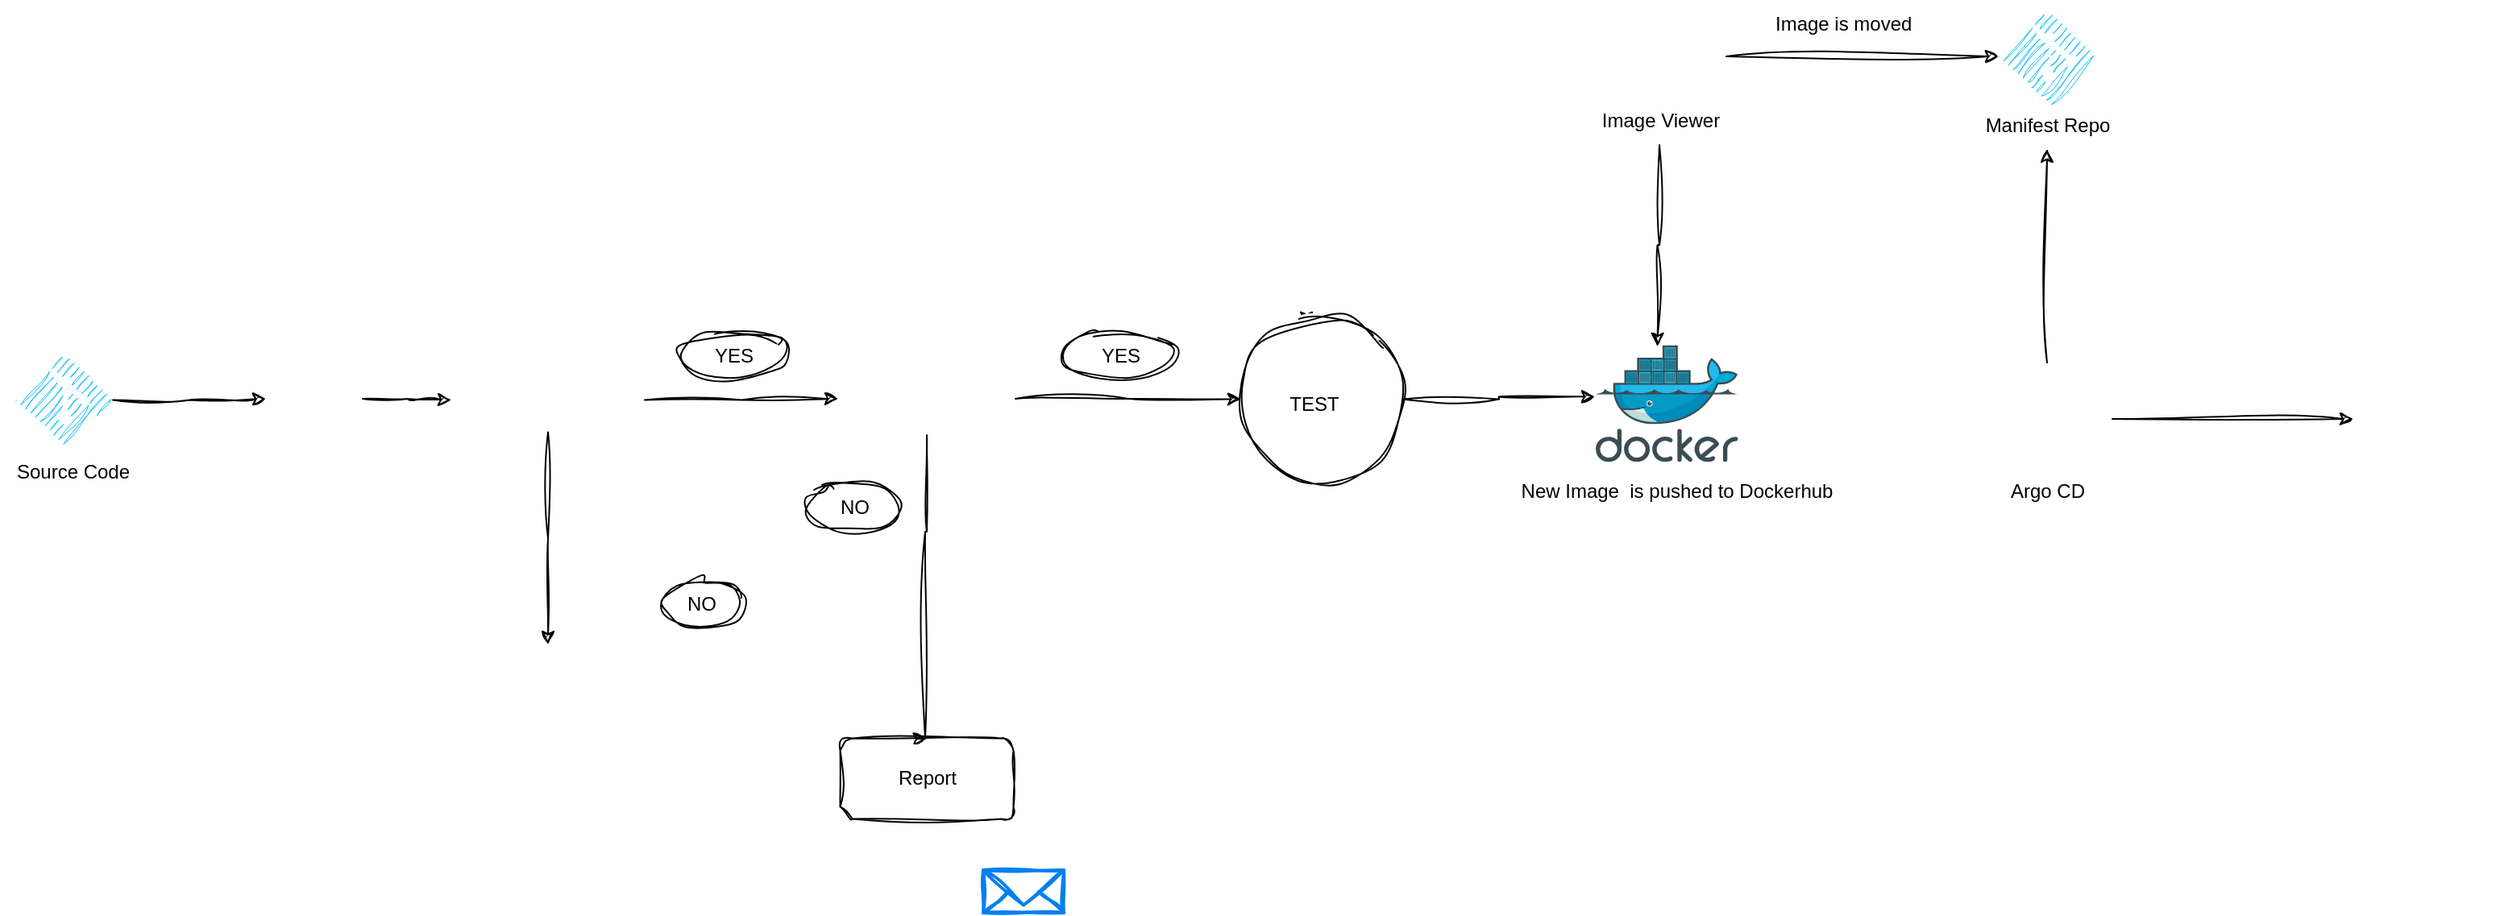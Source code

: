<mxfile version="23.1.6" type="github">
  <diagram name="Page-1" id="ruGSXpH6hNmUqBegpQUL">
    <mxGraphModel dx="2072" dy="1016" grid="1" gridSize="10" guides="1" tooltips="1" connect="1" arrows="1" fold="1" page="1" pageScale="1" pageWidth="1100" pageHeight="850" math="0" shadow="0">
      <root>
        <mxCell id="0" />
        <mxCell id="1" parent="0" />
        <mxCell id="cS_QLraRznQ9-2GYWOZA-15" style="edgeStyle=orthogonalEdgeStyle;rounded=0;sketch=1;hachureGap=4;jiggle=2;curveFitting=1;orthogonalLoop=1;jettySize=auto;html=1;" edge="1" parent="1" source="cS_QLraRznQ9-2GYWOZA-1" target="cS_QLraRznQ9-2GYWOZA-2">
          <mxGeometry relative="1" as="geometry" />
        </mxCell>
        <mxCell id="cS_QLraRznQ9-2GYWOZA-1" value="" style="shape=image;verticalLabelPosition=bottom;verticalAlign=top;imageAspect=0;image=https://www.jenkins.io/images/logos/jenkins/jenkins.png;sketch=1;hachureGap=4;jiggle=2;curveFitting=1;" vertex="1" parent="1">
          <mxGeometry x="165" y="297.5" width="60" height="60" as="geometry" />
        </mxCell>
        <mxCell id="cS_QLraRznQ9-2GYWOZA-16" style="edgeStyle=orthogonalEdgeStyle;rounded=0;sketch=1;hachureGap=4;jiggle=2;curveFitting=1;orthogonalLoop=1;jettySize=auto;html=1;entryX=0;entryY=0.5;entryDx=0;entryDy=0;" edge="1" parent="1" source="cS_QLraRznQ9-2GYWOZA-2" target="cS_QLraRznQ9-2GYWOZA-3">
          <mxGeometry relative="1" as="geometry" />
        </mxCell>
        <mxCell id="cS_QLraRznQ9-2GYWOZA-61" style="edgeStyle=orthogonalEdgeStyle;rounded=0;sketch=1;hachureGap=4;jiggle=2;curveFitting=1;orthogonalLoop=1;jettySize=auto;html=1;" edge="1" parent="1" source="cS_QLraRznQ9-2GYWOZA-2">
          <mxGeometry relative="1" as="geometry">
            <mxPoint x="340" y="480" as="targetPoint" />
          </mxGeometry>
        </mxCell>
        <mxCell id="cS_QLraRznQ9-2GYWOZA-2" value="" style="shape=image;verticalLabelPosition=bottom;verticalAlign=top;imageAspect=0;image=https://upload.wikimedia.org/wikipedia/commons/f/f5/Maven_logo.gif;sketch=1;hachureGap=4;jiggle=2;curveFitting=1;" vertex="1" parent="1">
          <mxGeometry x="280" y="308.2" width="120" height="40" as="geometry" />
        </mxCell>
        <mxCell id="cS_QLraRznQ9-2GYWOZA-18" style="edgeStyle=orthogonalEdgeStyle;rounded=0;sketch=1;hachureGap=4;jiggle=2;curveFitting=1;orthogonalLoop=1;jettySize=auto;html=1;entryX=0.5;entryY=0;entryDx=0;entryDy=0;" edge="1" parent="1" source="cS_QLraRznQ9-2GYWOZA-3" target="cS_QLraRznQ9-2GYWOZA-8">
          <mxGeometry relative="1" as="geometry">
            <Array as="points">
              <mxPoint x="575" y="410" />
              <mxPoint x="574" y="538" />
            </Array>
          </mxGeometry>
        </mxCell>
        <mxCell id="cS_QLraRznQ9-2GYWOZA-37" style="edgeStyle=orthogonalEdgeStyle;rounded=0;sketch=1;hachureGap=4;jiggle=2;curveFitting=1;orthogonalLoop=1;jettySize=auto;html=1;entryX=0;entryY=0.5;entryDx=0;entryDy=0;" edge="1" parent="1" source="cS_QLraRznQ9-2GYWOZA-3" target="cS_QLraRznQ9-2GYWOZA-32">
          <mxGeometry relative="1" as="geometry" />
        </mxCell>
        <mxCell id="cS_QLraRznQ9-2GYWOZA-3" value="" style="shape=image;verticalLabelPosition=bottom;verticalAlign=top;imageAspect=0;image=https://www.aviator.co/blog/wp-content/uploads/2023/01/sonarqube-1024x567.png;sketch=1;hachureGap=4;jiggle=2;curveFitting=1;" vertex="1" parent="1">
          <mxGeometry x="520" y="305" width="110" height="45" as="geometry" />
        </mxCell>
        <mxCell id="cS_QLraRznQ9-2GYWOZA-4" value="" style="shape=image;verticalLabelPosition=bottom;verticalAlign=top;imageAspect=0;image=https://cdn.iconscout.com/icon/free/png-512/free-slack-4054266-3353008.png?f=webp&amp;w=256;sketch=1;hachureGap=4;jiggle=2;curveFitting=1;" vertex="1" parent="1">
          <mxGeometry x="605" y="470" width="50" height="50" as="geometry" />
        </mxCell>
        <mxCell id="cS_QLraRznQ9-2GYWOZA-5" value="" style="shape=image;verticalLabelPosition=bottom;verticalAlign=top;imageAspect=0;image=https://miro.medium.com/v2/resize:fit:828/format:webp/1*d_nWfpG-EF831-yXwx64HQ.png;sketch=1;hachureGap=4;jiggle=2;curveFitting=1;" vertex="1" parent="1">
          <mxGeometry x="990" y="80" width="81" height="70" as="geometry" />
        </mxCell>
        <mxCell id="cS_QLraRznQ9-2GYWOZA-6" value="" style="shape=image;verticalLabelPosition=bottom;verticalAlign=top;imageAspect=0;image=https://upload.wikimedia.org/wikipedia/commons/thumb/3/39/Kubernetes_logo_without_workmark.svg/2109px-Kubernetes_logo_without_workmark.svg.png;sketch=1;hachureGap=4;jiggle=2;curveFitting=1;" vertex="1" parent="1">
          <mxGeometry x="1460" y="300" width="90" height="80" as="geometry" />
        </mxCell>
        <mxCell id="cS_QLraRznQ9-2GYWOZA-20" style="edgeStyle=orthogonalEdgeStyle;rounded=0;sketch=1;hachureGap=4;jiggle=2;curveFitting=1;orthogonalLoop=1;jettySize=auto;html=1;entryX=0;entryY=0.5;entryDx=0;entryDy=0;" edge="1" parent="1" source="cS_QLraRznQ9-2GYWOZA-7" target="cS_QLraRznQ9-2GYWOZA-6">
          <mxGeometry relative="1" as="geometry" />
        </mxCell>
        <mxCell id="cS_QLraRznQ9-2GYWOZA-7" value="" style="shape=image;verticalLabelPosition=bottom;verticalAlign=top;imageAspect=0;image=https://miro.medium.com/v2/resize:fit:828/format:webp/1*d_nWfpG-EF831-yXwx64HQ.png;sketch=1;hachureGap=4;jiggle=2;curveFitting=1;" vertex="1" parent="1">
          <mxGeometry x="1229.5" y="305" width="81" height="70" as="geometry" />
        </mxCell>
        <mxCell id="cS_QLraRznQ9-2GYWOZA-8" value="" style="rounded=1;whiteSpace=wrap;html=1;sketch=1;hachureGap=4;jiggle=2;curveFitting=1;" vertex="1" parent="1">
          <mxGeometry x="521.25" y="538.25" width="107.5" height="50" as="geometry" />
        </mxCell>
        <mxCell id="cS_QLraRznQ9-2GYWOZA-10" value="" style="image;sketch=0;aspect=fixed;html=1;points=[];align=center;fontSize=12;image=img/lib/mscae/Docker.svg;hachureGap=4;jiggle=2;curveFitting=1;imageBackground=none;imageBorder=none;" vertex="1" parent="1">
          <mxGeometry x="990" y="294.3" width="88.29" height="72.4" as="geometry" />
        </mxCell>
        <mxCell id="cS_QLraRznQ9-2GYWOZA-14" style="edgeStyle=orthogonalEdgeStyle;rounded=0;sketch=1;hachureGap=4;jiggle=2;curveFitting=1;orthogonalLoop=1;jettySize=auto;html=1;entryX=0;entryY=0.5;entryDx=0;entryDy=0;" edge="1" parent="1" source="cS_QLraRznQ9-2GYWOZA-11" target="cS_QLraRznQ9-2GYWOZA-1">
          <mxGeometry relative="1" as="geometry" />
        </mxCell>
        <mxCell id="cS_QLraRznQ9-2GYWOZA-11" value="" style="verticalLabelPosition=bottom;html=1;verticalAlign=top;align=center;strokeColor=none;fillColor=#00BEF2;shape=mxgraph.azure.git_repository;sketch=1;hachureGap=4;jiggle=2;curveFitting=1;" vertex="1" parent="1">
          <mxGeometry x="10" y="300.7" width="60" height="55" as="geometry" />
        </mxCell>
        <mxCell id="cS_QLraRznQ9-2GYWOZA-13" value="" style="verticalLabelPosition=bottom;html=1;verticalAlign=top;align=center;strokeColor=none;fillColor=#00BEF2;shape=mxgraph.azure.git_repository;sketch=1;hachureGap=4;jiggle=2;curveFitting=1;" vertex="1" parent="1">
          <mxGeometry x="1240" y="87.5" width="60" height="55" as="geometry" />
        </mxCell>
        <mxCell id="cS_QLraRznQ9-2GYWOZA-27" value="" style="html=1;verticalLabelPosition=bottom;align=center;labelBackgroundColor=#ffffff;verticalAlign=top;strokeWidth=2;strokeColor=#0080F0;shadow=0;dashed=0;shape=mxgraph.ios7.icons.mail;sketch=1;hachureGap=4;jiggle=2;curveFitting=1;" vertex="1" parent="1">
          <mxGeometry x="610" y="620" width="50" height="26.5" as="geometry" />
        </mxCell>
        <mxCell id="cS_QLraRznQ9-2GYWOZA-28" value="Report" style="text;html=1;align=center;verticalAlign=middle;resizable=0;points=[];autosize=1;strokeColor=none;fillColor=none;" vertex="1" parent="1">
          <mxGeometry x="545" y="548.25" width="60" height="30" as="geometry" />
        </mxCell>
        <mxCell id="cS_QLraRznQ9-2GYWOZA-29" value="Source Code" style="text;html=1;align=center;verticalAlign=middle;resizable=0;points=[];autosize=1;strokeColor=none;fillColor=none;" vertex="1" parent="1">
          <mxGeometry y="357.5" width="90" height="30" as="geometry" />
        </mxCell>
        <mxCell id="cS_QLraRznQ9-2GYWOZA-35" style="edgeStyle=orthogonalEdgeStyle;rounded=0;sketch=1;hachureGap=4;jiggle=2;curveFitting=1;orthogonalLoop=1;jettySize=auto;html=1;exitX=0.5;exitY=0;exitDx=0;exitDy=0;" edge="1" parent="1" source="cS_QLraRznQ9-2GYWOZA-32">
          <mxGeometry relative="1" as="geometry">
            <mxPoint x="810.545" y="281.88" as="targetPoint" />
          </mxGeometry>
        </mxCell>
        <mxCell id="cS_QLraRznQ9-2GYWOZA-32" value="" style="ellipse;whiteSpace=wrap;html=1;sketch=1;hachureGap=4;jiggle=2;curveFitting=1;" vertex="1" parent="1">
          <mxGeometry x="770" y="275.63" width="100" height="104.37" as="geometry" />
        </mxCell>
        <mxCell id="cS_QLraRznQ9-2GYWOZA-33" value="TEST" style="text;html=1;align=center;verticalAlign=middle;resizable=0;points=[];autosize=1;strokeColor=none;fillColor=none;" vertex="1" parent="1">
          <mxGeometry x="790" y="315.63" width="50" height="30" as="geometry" />
        </mxCell>
        <mxCell id="cS_QLraRznQ9-2GYWOZA-38" style="edgeStyle=orthogonalEdgeStyle;rounded=0;sketch=1;hachureGap=4;jiggle=2;curveFitting=1;orthogonalLoop=1;jettySize=auto;html=1;entryX=-0.006;entryY=0.44;entryDx=0;entryDy=0;entryPerimeter=0;" edge="1" parent="1" source="cS_QLraRznQ9-2GYWOZA-32" target="cS_QLraRznQ9-2GYWOZA-10">
          <mxGeometry relative="1" as="geometry" />
        </mxCell>
        <mxCell id="cS_QLraRznQ9-2GYWOZA-40" value="" style="ellipse;whiteSpace=wrap;html=1;sketch=1;hachureGap=4;jiggle=2;curveFitting=1;" vertex="1" parent="1">
          <mxGeometry x="660" y="285.63" width="70" height="30" as="geometry" />
        </mxCell>
        <mxCell id="cS_QLraRznQ9-2GYWOZA-41" value="YES" style="text;html=1;align=center;verticalAlign=middle;resizable=0;points=[];autosize=1;strokeColor=none;fillColor=none;" vertex="1" parent="1">
          <mxGeometry x="670" y="285.63" width="50" height="30" as="geometry" />
        </mxCell>
        <mxCell id="cS_QLraRznQ9-2GYWOZA-42" value="" style="ellipse;whiteSpace=wrap;html=1;sketch=1;hachureGap=4;jiggle=2;curveFitting=1;" vertex="1" parent="1">
          <mxGeometry x="420" y="285.63" width="70" height="30" as="geometry" />
        </mxCell>
        <mxCell id="cS_QLraRznQ9-2GYWOZA-43" value="YES" style="text;html=1;align=center;verticalAlign=middle;resizable=0;points=[];autosize=1;strokeColor=none;fillColor=none;" vertex="1" parent="1">
          <mxGeometry x="430" y="285.63" width="50" height="30" as="geometry" />
        </mxCell>
        <mxCell id="cS_QLraRznQ9-2GYWOZA-45" value="" style="ellipse;whiteSpace=wrap;html=1;sketch=1;hachureGap=4;jiggle=2;curveFitting=1;" vertex="1" parent="1">
          <mxGeometry x="410" y="440" width="50" height="30" as="geometry" />
        </mxCell>
        <mxCell id="cS_QLraRznQ9-2GYWOZA-46" value="NO" style="text;html=1;align=center;verticalAlign=middle;resizable=0;points=[];autosize=1;strokeColor=none;fillColor=none;" vertex="1" parent="1">
          <mxGeometry x="415" y="440" width="40" height="30" as="geometry" />
        </mxCell>
        <mxCell id="cS_QLraRznQ9-2GYWOZA-47" value="" style="ellipse;whiteSpace=wrap;html=1;sketch=1;hachureGap=4;jiggle=2;curveFitting=1;" vertex="1" parent="1">
          <mxGeometry x="500" y="380" width="60" height="30" as="geometry" />
        </mxCell>
        <mxCell id="cS_QLraRznQ9-2GYWOZA-48" value="NO" style="text;html=1;align=center;verticalAlign=middle;resizable=0;points=[];autosize=1;strokeColor=none;fillColor=none;" vertex="1" parent="1">
          <mxGeometry x="510" y="380" width="40" height="30" as="geometry" />
        </mxCell>
        <mxCell id="cS_QLraRznQ9-2GYWOZA-49" value="Argo CD" style="text;html=1;align=center;verticalAlign=middle;resizable=0;points=[];autosize=1;strokeColor=none;fillColor=none;" vertex="1" parent="1">
          <mxGeometry x="1235" y="370" width="70" height="30" as="geometry" />
        </mxCell>
        <mxCell id="cS_QLraRznQ9-2GYWOZA-50" value="Image Viewer" style="text;html=1;align=center;verticalAlign=middle;resizable=0;points=[];autosize=1;strokeColor=none;fillColor=none;" vertex="1" parent="1">
          <mxGeometry x="979.5" y="140" width="100" height="30" as="geometry" />
        </mxCell>
        <mxCell id="cS_QLraRznQ9-2GYWOZA-51" value="Image is moved&amp;nbsp;" style="text;html=1;align=center;verticalAlign=middle;resizable=0;points=[];autosize=1;strokeColor=none;fillColor=none;" vertex="1" parent="1">
          <mxGeometry x="1090" y="80" width="110" height="30" as="geometry" />
        </mxCell>
        <mxCell id="cS_QLraRznQ9-2GYWOZA-52" value="New Image&amp;nbsp; is pushed to Dockerhub" style="text;html=1;align=center;verticalAlign=middle;resizable=0;points=[];autosize=1;strokeColor=none;fillColor=none;" vertex="1" parent="1">
          <mxGeometry x="930" y="370" width="220" height="30" as="geometry" />
        </mxCell>
        <mxCell id="cS_QLraRznQ9-2GYWOZA-54" value="" style="edgeStyle=orthogonalEdgeStyle;rounded=0;sketch=1;hachureGap=4;jiggle=2;curveFitting=1;orthogonalLoop=1;jettySize=auto;html=1;entryX=0.5;entryY=1;entryDx=0;entryDy=0;entryPerimeter=0;" edge="1" parent="1" source="cS_QLraRznQ9-2GYWOZA-7" target="cS_QLraRznQ9-2GYWOZA-53">
          <mxGeometry relative="1" as="geometry">
            <mxPoint x="1251" y="300" as="sourcePoint" />
            <mxPoint x="1251" y="165" as="targetPoint" />
          </mxGeometry>
        </mxCell>
        <mxCell id="cS_QLraRznQ9-2GYWOZA-53" value="Manifest Repo" style="text;html=1;align=center;verticalAlign=middle;resizable=0;points=[];autosize=1;strokeColor=none;fillColor=none;" vertex="1" parent="1">
          <mxGeometry x="1220" y="142.5" width="100" height="30" as="geometry" />
        </mxCell>
        <mxCell id="cS_QLraRznQ9-2GYWOZA-55" style="edgeStyle=orthogonalEdgeStyle;rounded=0;sketch=1;hachureGap=4;jiggle=2;curveFitting=1;orthogonalLoop=1;jettySize=auto;html=1;entryX=0.434;entryY=0.01;entryDx=0;entryDy=0;entryPerimeter=0;" edge="1" parent="1" source="cS_QLraRznQ9-2GYWOZA-50" target="cS_QLraRznQ9-2GYWOZA-10">
          <mxGeometry relative="1" as="geometry" />
        </mxCell>
        <mxCell id="cS_QLraRznQ9-2GYWOZA-59" style="edgeStyle=orthogonalEdgeStyle;rounded=0;sketch=1;hachureGap=4;jiggle=2;curveFitting=1;orthogonalLoop=1;jettySize=auto;html=1;entryX=0;entryY=0.5;entryDx=0;entryDy=0;entryPerimeter=0;" edge="1" parent="1" source="cS_QLraRznQ9-2GYWOZA-5" target="cS_QLraRznQ9-2GYWOZA-13">
          <mxGeometry relative="1" as="geometry" />
        </mxCell>
      </root>
    </mxGraphModel>
  </diagram>
</mxfile>
